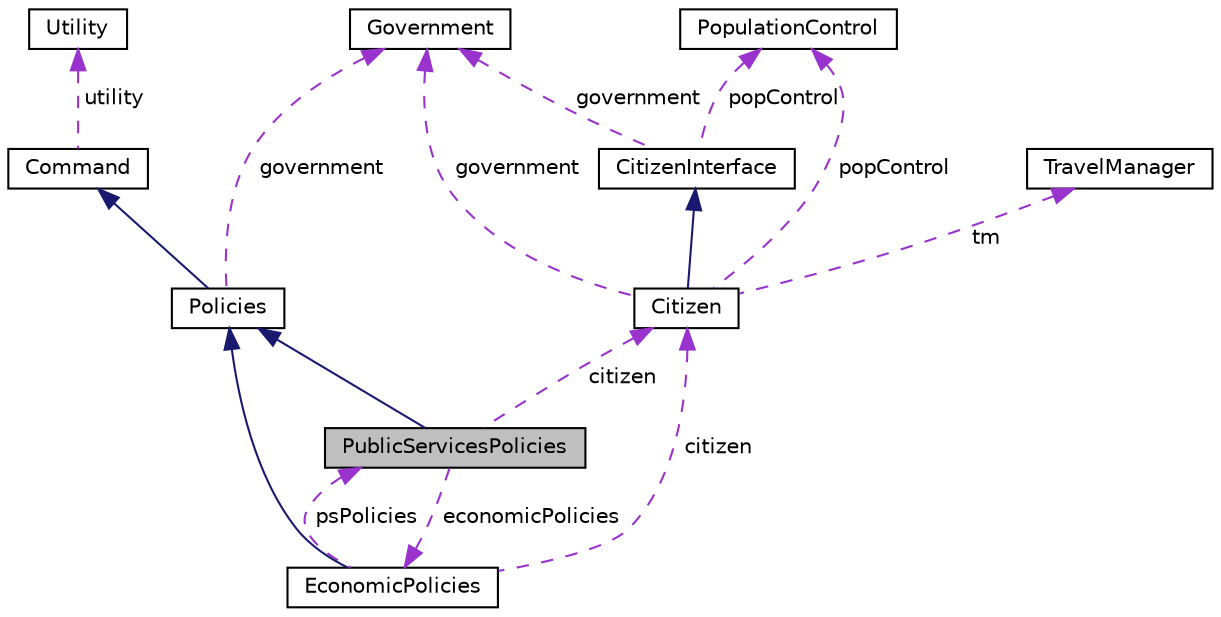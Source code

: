 digraph "PublicServicesPolicies"
{
 // LATEX_PDF_SIZE
  edge [fontname="Helvetica",fontsize="10",labelfontname="Helvetica",labelfontsize="10"];
  node [fontname="Helvetica",fontsize="10",shape=record];
  Node1 [label="PublicServicesPolicies",height=0.2,width=0.4,color="black", fillcolor="grey75", style="filled", fontcolor="black",tooltip="Concrete implementation of public services policies."];
  Node2 -> Node1 [dir="back",color="midnightblue",fontsize="10",style="solid",fontname="Helvetica"];
  Node2 [label="Policies",height=0.2,width=0.4,color="black", fillcolor="white", style="filled",URL="$classPolicies.html",tooltip="Abstract base class for policy commands."];
  Node3 -> Node2 [dir="back",color="midnightblue",fontsize="10",style="solid",fontname="Helvetica"];
  Node3 [label="Command",height=0.2,width=0.4,color="black", fillcolor="white", style="filled",URL="$classCommand.html",tooltip=" "];
  Node4 -> Node3 [dir="back",color="darkorchid3",fontsize="10",style="dashed",label=" utility" ,fontname="Helvetica"];
  Node4 [label="Utility",height=0.2,width=0.4,color="black", fillcolor="white", style="filled",URL="$classUtility.html",tooltip=" "];
  Node5 -> Node2 [dir="back",color="darkorchid3",fontsize="10",style="dashed",label=" government" ,fontname="Helvetica"];
  Node5 [label="Government",height=0.2,width=0.4,color="black", fillcolor="white", style="filled",URL="$classGovernment.html",tooltip="Base class for government sectors implementing Observer pattern for citizen notifications."];
  Node6 -> Node1 [dir="back",color="darkorchid3",fontsize="10",style="dashed",label=" citizen" ,fontname="Helvetica"];
  Node6 [label="Citizen",height=0.2,width=0.4,color="black", fillcolor="white", style="filled",URL="$classCitizen.html",tooltip="Represents a citizen in the government system."];
  Node7 -> Node6 [dir="back",color="midnightblue",fontsize="10",style="solid",fontname="Helvetica"];
  Node7 [label="CitizenInterface",height=0.2,width=0.4,color="black", fillcolor="white", style="filled",URL="$classCitizenInterface.html",tooltip="An abstract base class that defines the interface for Citizen components."];
  Node5 -> Node7 [dir="back",color="darkorchid3",fontsize="10",style="dashed",label=" government" ,fontname="Helvetica"];
  Node8 -> Node7 [dir="back",color="darkorchid3",fontsize="10",style="dashed",label=" popControl" ,fontname="Helvetica"];
  Node8 [label="PopulationControl",height=0.2,width=0.4,color="black", fillcolor="white", style="filled",URL="$classPopulationControl.html",tooltip="Class for managing population dynamics in a city."];
  Node5 -> Node6 [dir="back",color="darkorchid3",fontsize="10",style="dashed",label=" government" ,fontname="Helvetica"];
  Node9 -> Node6 [dir="back",color="darkorchid3",fontsize="10",style="dashed",label=" tm" ,fontname="Helvetica"];
  Node9 [label="TravelManager",height=0.2,width=0.4,color="black", fillcolor="white", style="filled",URL="$classTravelManager.html",tooltip=" "];
  Node8 -> Node6 [dir="back",color="darkorchid3",fontsize="10",style="dashed",label=" popControl" ,fontname="Helvetica"];
  Node10 -> Node1 [dir="back",color="darkorchid3",fontsize="10",style="dashed",label=" economicPolicies" ,fontname="Helvetica"];
  Node10 [label="EconomicPolicies",height=0.2,width=0.4,color="black", fillcolor="white", style="filled",URL="$classEconomicPolicies.html",tooltip="Concrete implementation of economic policies."];
  Node2 -> Node10 [dir="back",color="midnightblue",fontsize="10",style="solid",fontname="Helvetica"];
  Node6 -> Node10 [dir="back",color="darkorchid3",fontsize="10",style="dashed",label=" citizen" ,fontname="Helvetica"];
  Node1 -> Node10 [dir="back",color="darkorchid3",fontsize="10",style="dashed",label=" psPolicies" ,fontname="Helvetica"];
}
